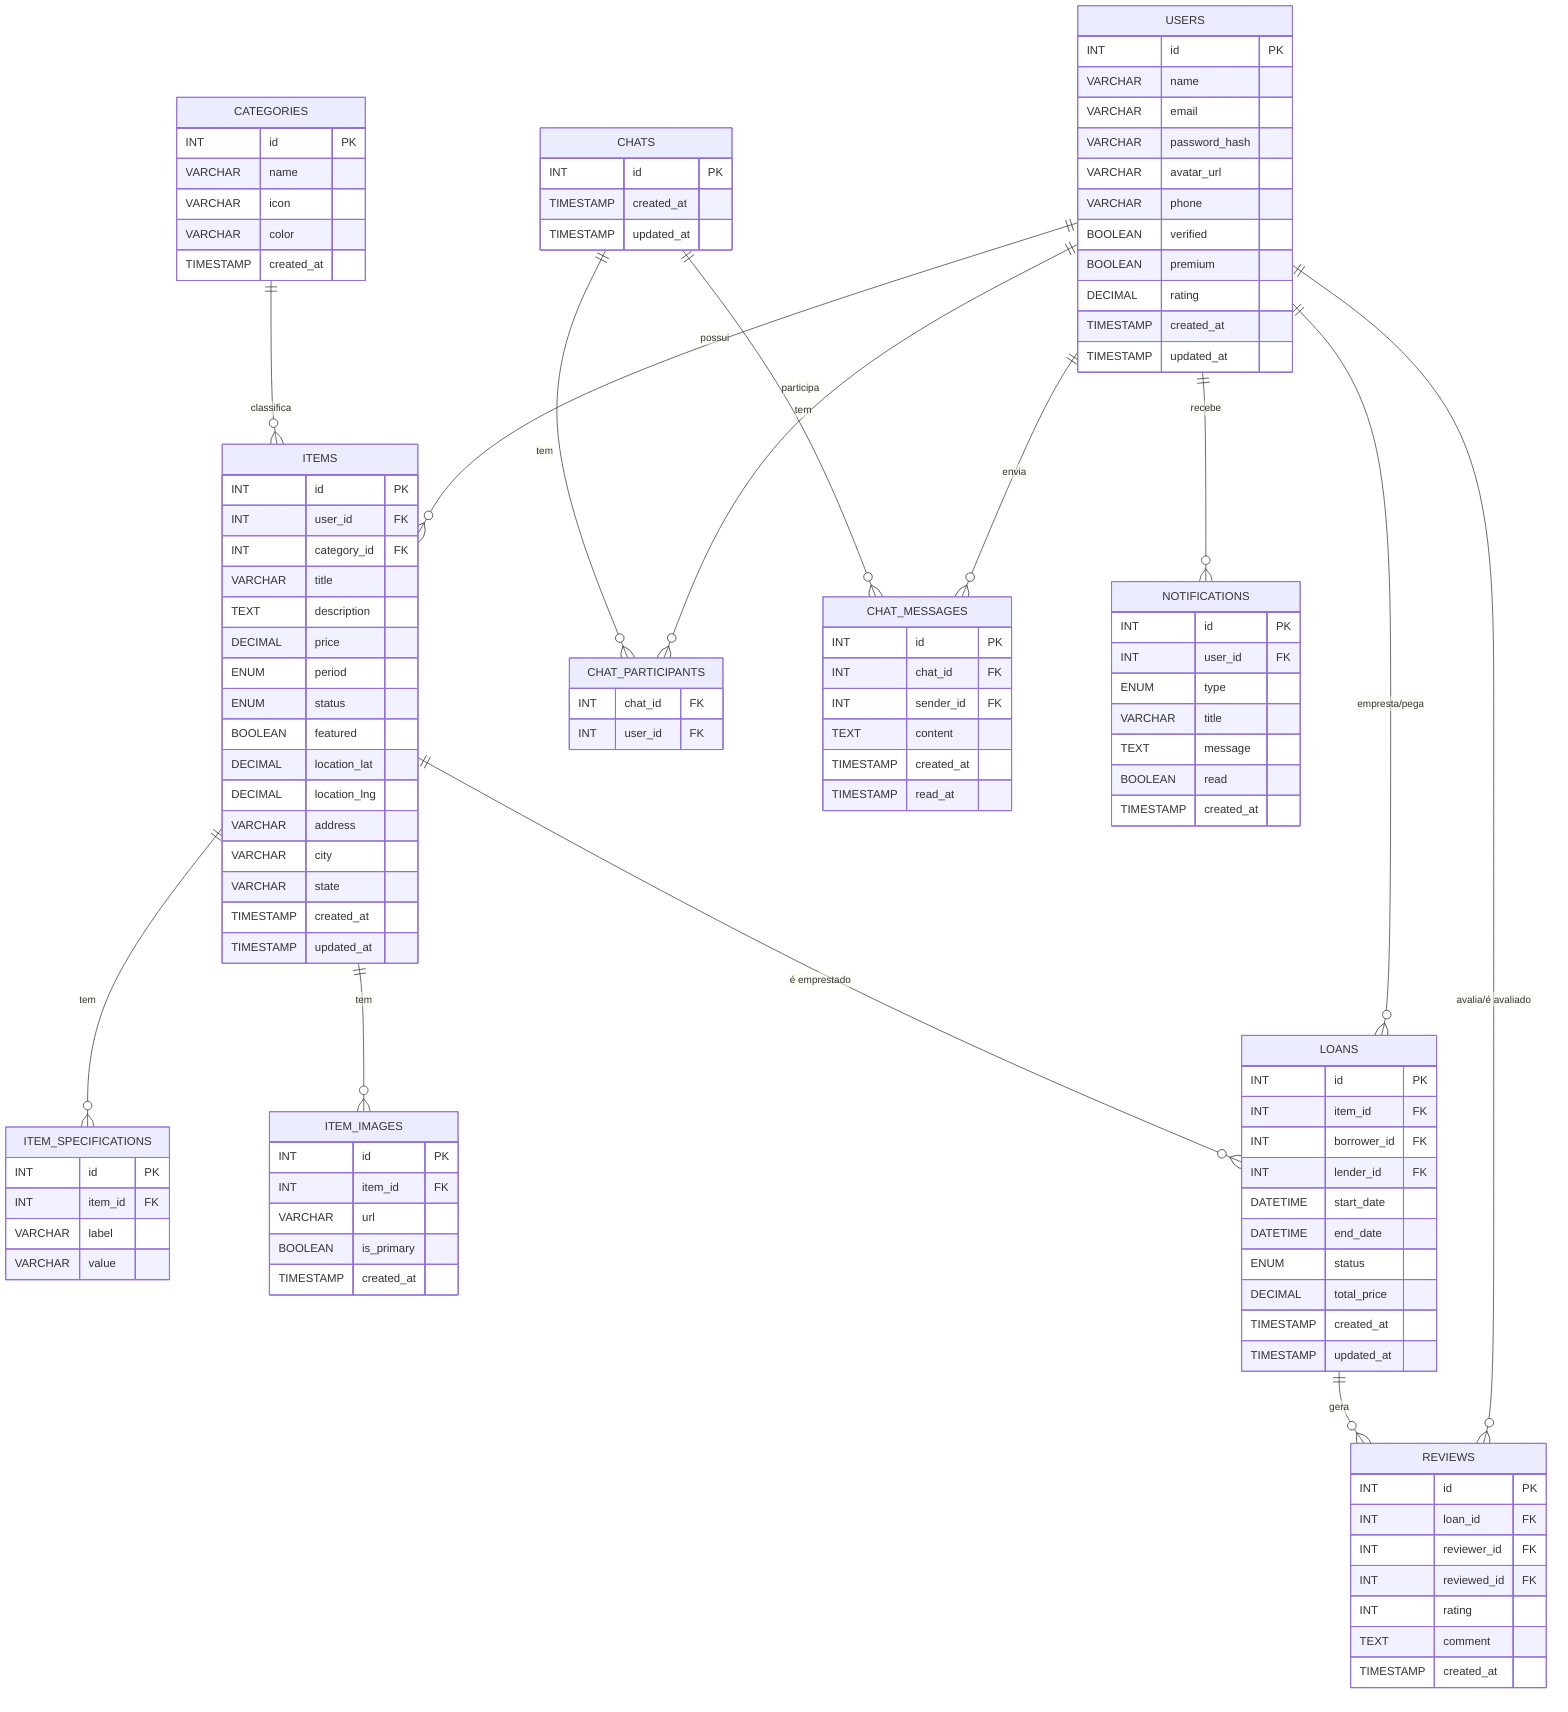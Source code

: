 erDiagram
  USERS {
    INT id PK
    VARCHAR name
    VARCHAR email
    VARCHAR password_hash
    VARCHAR avatar_url
    VARCHAR phone
    BOOLEAN verified
    BOOLEAN premium
    DECIMAL rating
    TIMESTAMP created_at
    TIMESTAMP updated_at
  }
  CATEGORIES {
    INT id PK
    VARCHAR name
    VARCHAR icon
    VARCHAR color
    TIMESTAMP created_at
  }
  ITEMS {
    INT id PK
    INT user_id FK
    INT category_id FK
    VARCHAR title
    TEXT description
    DECIMAL price
    ENUM period
    ENUM status
    BOOLEAN featured
    DECIMAL location_lat
    DECIMAL location_lng
    VARCHAR address
    VARCHAR city
    VARCHAR state
    TIMESTAMP created_at
    TIMESTAMP updated_at
  }
  ITEM_SPECIFICATIONS {
    INT id PK
    INT item_id FK
    VARCHAR label
    VARCHAR value
  }
  ITEM_IMAGES {
    INT id PK
    INT item_id FK
    VARCHAR url
    BOOLEAN is_primary
    TIMESTAMP created_at
  }
  LOANS {
    INT id PK
    INT item_id FK
    INT borrower_id FK
    INT lender_id FK
    DATETIME start_date
    DATETIME end_date
    ENUM status
    DECIMAL total_price
    TIMESTAMP created_at
    TIMESTAMP updated_at
  }
  REVIEWS {
    INT id PK
    INT loan_id FK
    INT reviewer_id FK
    INT reviewed_id FK
    INT rating
    TEXT comment
    TIMESTAMP created_at
  }
  CHATS {
    INT id PK
    TIMESTAMP created_at
    TIMESTAMP updated_at
  }
  CHAT_PARTICIPANTS {
    INT chat_id FK
    INT user_id FK
  }
  CHAT_MESSAGES {
    INT id PK
    INT chat_id FK
    INT sender_id FK
    TEXT content
    TIMESTAMP created_at
    TIMESTAMP read_at
  }
  NOTIFICATIONS {
    INT id PK
    INT user_id FK
    ENUM type
    VARCHAR title
    TEXT message
    BOOLEAN read
    TIMESTAMP created_at
  }

  USERS ||--o{ ITEMS : "possui"
  USERS ||--o{ LOANS : "empresta/pega"
  USERS ||--o{ REVIEWS : "avalia/é avaliado"
  USERS ||--o{ CHAT_PARTICIPANTS : "participa"
  USERS ||--o{ CHAT_MESSAGES : "envia"
  USERS ||--o{ NOTIFICATIONS : "recebe"
  CATEGORIES ||--o{ ITEMS : "classifica"
  ITEMS ||--o{ ITEM_SPECIFICATIONS : "tem"
  ITEMS ||--o{ ITEM_IMAGES : "tem"
  ITEMS ||--o{ LOANS : "é emprestado"
  LOANS ||--o{ REVIEWS : "gera"
  CHATS ||--o{ CHAT_PARTICIPANTS : "tem"
  CHATS ||--o{ CHAT_MESSAGES : "tem"